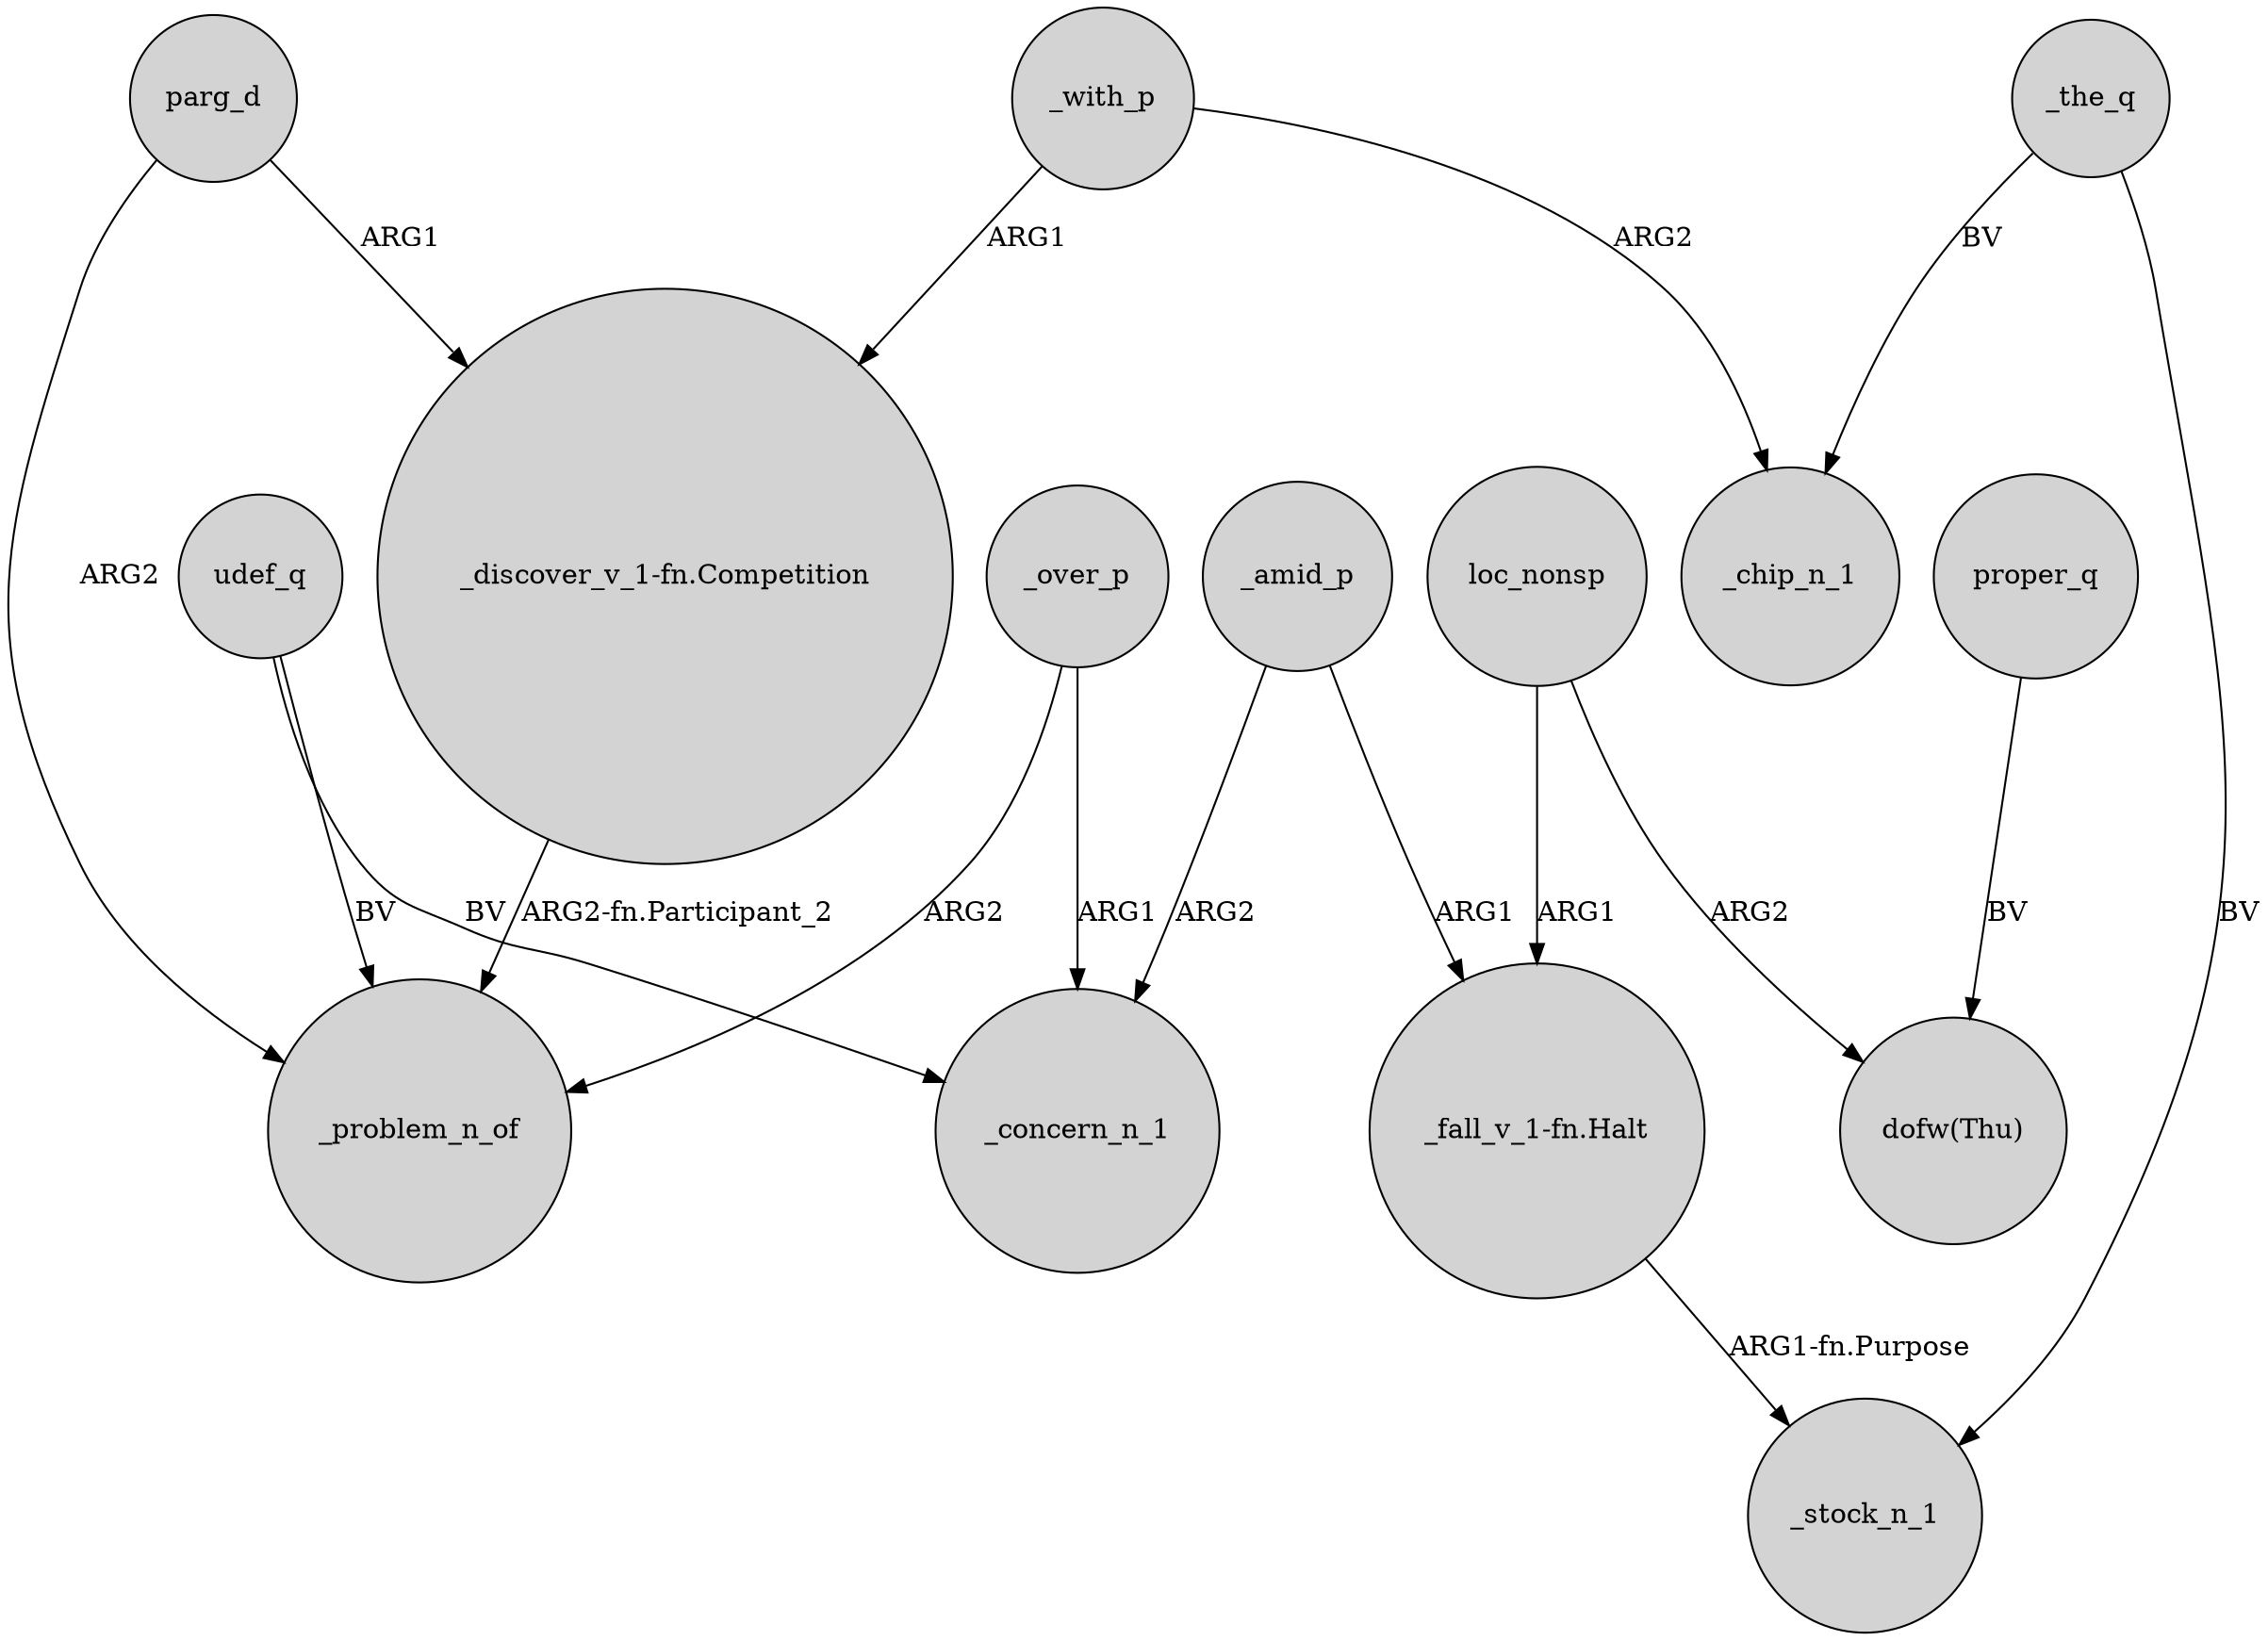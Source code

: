 digraph {
	node [shape=circle style=filled]
	parg_d -> _problem_n_of [label=ARG2]
	udef_q -> _concern_n_1 [label=BV]
	loc_nonsp -> "dofw(Thu)" [label=ARG2]
	_amid_p -> "_fall_v_1-fn.Halt" [label=ARG1]
	"_discover_v_1-fn.Competition" -> _problem_n_of [label="ARG2-fn.Participant_2"]
	_over_p -> _concern_n_1 [label=ARG1]
	"_fall_v_1-fn.Halt" -> _stock_n_1 [label="ARG1-fn.Purpose"]
	udef_q -> _problem_n_of [label=BV]
	_over_p -> _problem_n_of [label=ARG2]
	_the_q -> _chip_n_1 [label=BV]
	parg_d -> "_discover_v_1-fn.Competition" [label=ARG1]
	_amid_p -> _concern_n_1 [label=ARG2]
	_with_p -> _chip_n_1 [label=ARG2]
	loc_nonsp -> "_fall_v_1-fn.Halt" [label=ARG1]
	_the_q -> _stock_n_1 [label=BV]
	_with_p -> "_discover_v_1-fn.Competition" [label=ARG1]
	proper_q -> "dofw(Thu)" [label=BV]
}

